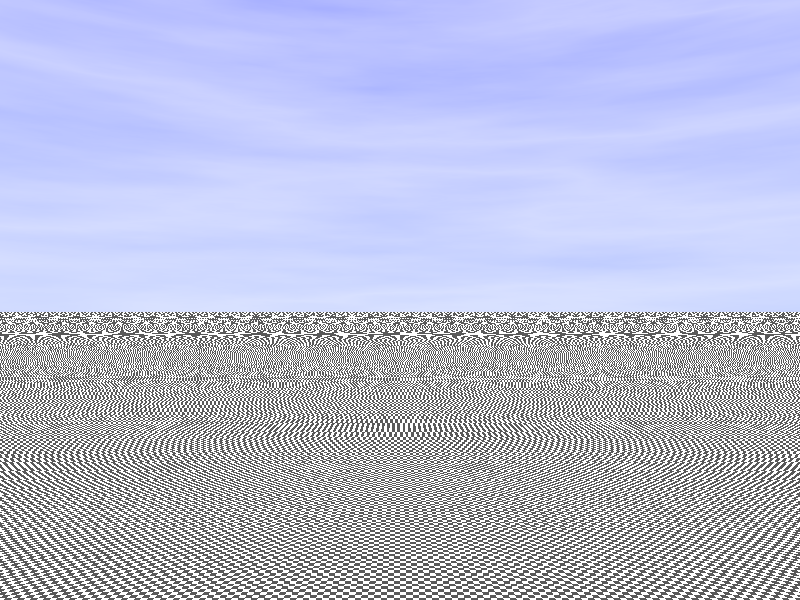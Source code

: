 #include "math.inc"


camera {	
	location <0, 2, -400>		           
	look_at <0,10,0>       	
}                


plane { y, -220
		pigment { checker rgb <0.1, 0.1, 0.1> rgb <1.0, 1.0, 1.0> scale 5 }
		finish { reflection 0.2 ambient 0.4 }
}

fog {
    distance 1000
    color rgb 0.9
    fog_offset 2
    fog_alt 5
    fog_type 2
}          
	

sky_sphere {
		pigment { gradient y
			color_map {
				[0 rgb <0.5, 0.6, 1> ]
				[1 rgb <0, 0, 1> ]
			}
		}
		pigment { 
		    wrinkles turbulence clock
			color_map {
				[0 rgbt <1,1,1,1>]
				[0.5 rgbt <0.98, 0.99, 0.99, .6>]
				[1 rgbt <1, 1, 1, 1>]
		}
        scale <.8, .1, .8>
    }
} 
          
          
#local x0 = 13;
#local x1 = x0;
#local iteration = 0;
#while(x1 > 2) 

    #declare iteration = iteration + 1;                     
    #declare isEven = even(x0);                                 
    #if (isEven = 1)
        #declare x0 = x0 / 2;
    #else 
        #declare x0 = (x0 * 3) + 1;   
    #end
    
    #declare x1 = x0;
#end   
            
	